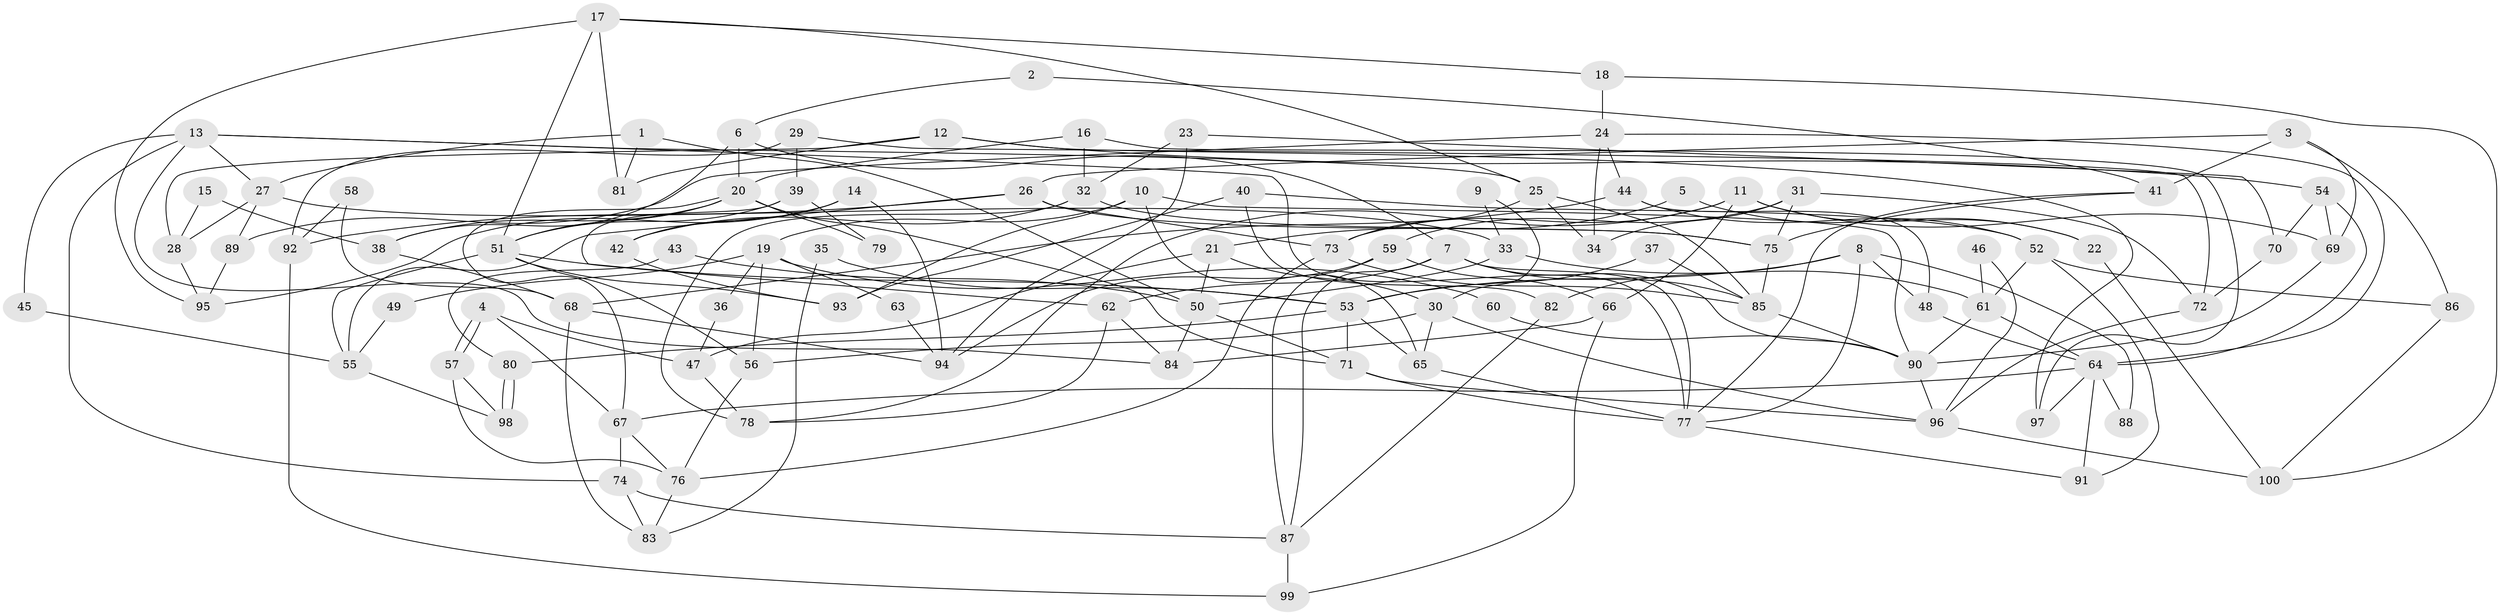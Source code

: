 // Generated by graph-tools (version 1.1) at 2025/38/02/21/25 10:38:59]
// undirected, 100 vertices, 200 edges
graph export_dot {
graph [start="1"]
  node [color=gray90,style=filled];
  1;
  2;
  3;
  4;
  5;
  6;
  7;
  8;
  9;
  10;
  11;
  12;
  13;
  14;
  15;
  16;
  17;
  18;
  19;
  20;
  21;
  22;
  23;
  24;
  25;
  26;
  27;
  28;
  29;
  30;
  31;
  32;
  33;
  34;
  35;
  36;
  37;
  38;
  39;
  40;
  41;
  42;
  43;
  44;
  45;
  46;
  47;
  48;
  49;
  50;
  51;
  52;
  53;
  54;
  55;
  56;
  57;
  58;
  59;
  60;
  61;
  62;
  63;
  64;
  65;
  66;
  67;
  68;
  69;
  70;
  71;
  72;
  73;
  74;
  75;
  76;
  77;
  78;
  79;
  80;
  81;
  82;
  83;
  84;
  85;
  86;
  87;
  88;
  89;
  90;
  91;
  92;
  93;
  94;
  95;
  96;
  97;
  98;
  99;
  100;
  1 -- 50;
  1 -- 27;
  1 -- 81;
  2 -- 6;
  2 -- 41;
  3 -- 26;
  3 -- 69;
  3 -- 41;
  3 -- 86;
  4 -- 67;
  4 -- 57;
  4 -- 57;
  4 -- 47;
  5 -- 22;
  5 -- 21;
  6 -- 20;
  6 -- 7;
  6 -- 38;
  7 -- 62;
  7 -- 85;
  7 -- 77;
  7 -- 87;
  7 -- 90;
  8 -- 48;
  8 -- 77;
  8 -- 53;
  8 -- 82;
  8 -- 88;
  9 -- 30;
  9 -- 33;
  10 -- 90;
  10 -- 65;
  10 -- 19;
  10 -- 93;
  11 -- 73;
  11 -- 78;
  11 -- 22;
  11 -- 66;
  11 -- 69;
  12 -- 28;
  12 -- 81;
  12 -- 54;
  12 -- 97;
  13 -- 77;
  13 -- 74;
  13 -- 25;
  13 -- 27;
  13 -- 45;
  13 -- 84;
  14 -- 42;
  14 -- 94;
  14 -- 95;
  15 -- 38;
  15 -- 28;
  16 -- 97;
  16 -- 32;
  16 -- 20;
  17 -- 18;
  17 -- 25;
  17 -- 51;
  17 -- 81;
  17 -- 95;
  18 -- 24;
  18 -- 100;
  19 -- 56;
  19 -- 36;
  19 -- 49;
  19 -- 60;
  19 -- 63;
  20 -- 71;
  20 -- 38;
  20 -- 51;
  20 -- 67;
  20 -- 79;
  21 -- 30;
  21 -- 50;
  21 -- 47;
  22 -- 100;
  23 -- 32;
  23 -- 70;
  23 -- 94;
  24 -- 89;
  24 -- 34;
  24 -- 44;
  24 -- 64;
  25 -- 73;
  25 -- 34;
  25 -- 85;
  26 -- 75;
  26 -- 55;
  26 -- 73;
  26 -- 92;
  27 -- 33;
  27 -- 28;
  27 -- 89;
  28 -- 95;
  29 -- 72;
  29 -- 92;
  29 -- 39;
  30 -- 65;
  30 -- 56;
  30 -- 96;
  31 -- 75;
  31 -- 59;
  31 -- 34;
  31 -- 72;
  32 -- 75;
  32 -- 78;
  32 -- 42;
  33 -- 50;
  33 -- 61;
  35 -- 83;
  35 -- 53;
  36 -- 47;
  37 -- 85;
  37 -- 53;
  38 -- 68;
  39 -- 51;
  39 -- 62;
  39 -- 79;
  40 -- 93;
  40 -- 52;
  40 -- 82;
  41 -- 77;
  41 -- 75;
  42 -- 93;
  43 -- 50;
  43 -- 80;
  44 -- 68;
  44 -- 48;
  44 -- 52;
  45 -- 55;
  46 -- 96;
  46 -- 61;
  47 -- 78;
  48 -- 64;
  49 -- 55;
  50 -- 71;
  50 -- 84;
  51 -- 53;
  51 -- 55;
  51 -- 56;
  51 -- 93;
  52 -- 61;
  52 -- 86;
  52 -- 91;
  53 -- 65;
  53 -- 71;
  53 -- 80;
  54 -- 64;
  54 -- 69;
  54 -- 70;
  55 -- 98;
  56 -- 76;
  57 -- 76;
  57 -- 98;
  58 -- 68;
  58 -- 92;
  59 -- 87;
  59 -- 94;
  59 -- 66;
  60 -- 90;
  61 -- 90;
  61 -- 64;
  62 -- 84;
  62 -- 78;
  63 -- 94;
  64 -- 91;
  64 -- 67;
  64 -- 88;
  64 -- 97;
  65 -- 77;
  66 -- 84;
  66 -- 99;
  67 -- 74;
  67 -- 76;
  68 -- 83;
  68 -- 94;
  69 -- 90;
  70 -- 72;
  71 -- 96;
  71 -- 77;
  72 -- 96;
  73 -- 85;
  73 -- 76;
  74 -- 87;
  74 -- 83;
  75 -- 85;
  76 -- 83;
  77 -- 91;
  80 -- 98;
  80 -- 98;
  82 -- 87;
  85 -- 90;
  86 -- 100;
  87 -- 99;
  89 -- 95;
  90 -- 96;
  92 -- 99;
  96 -- 100;
}
